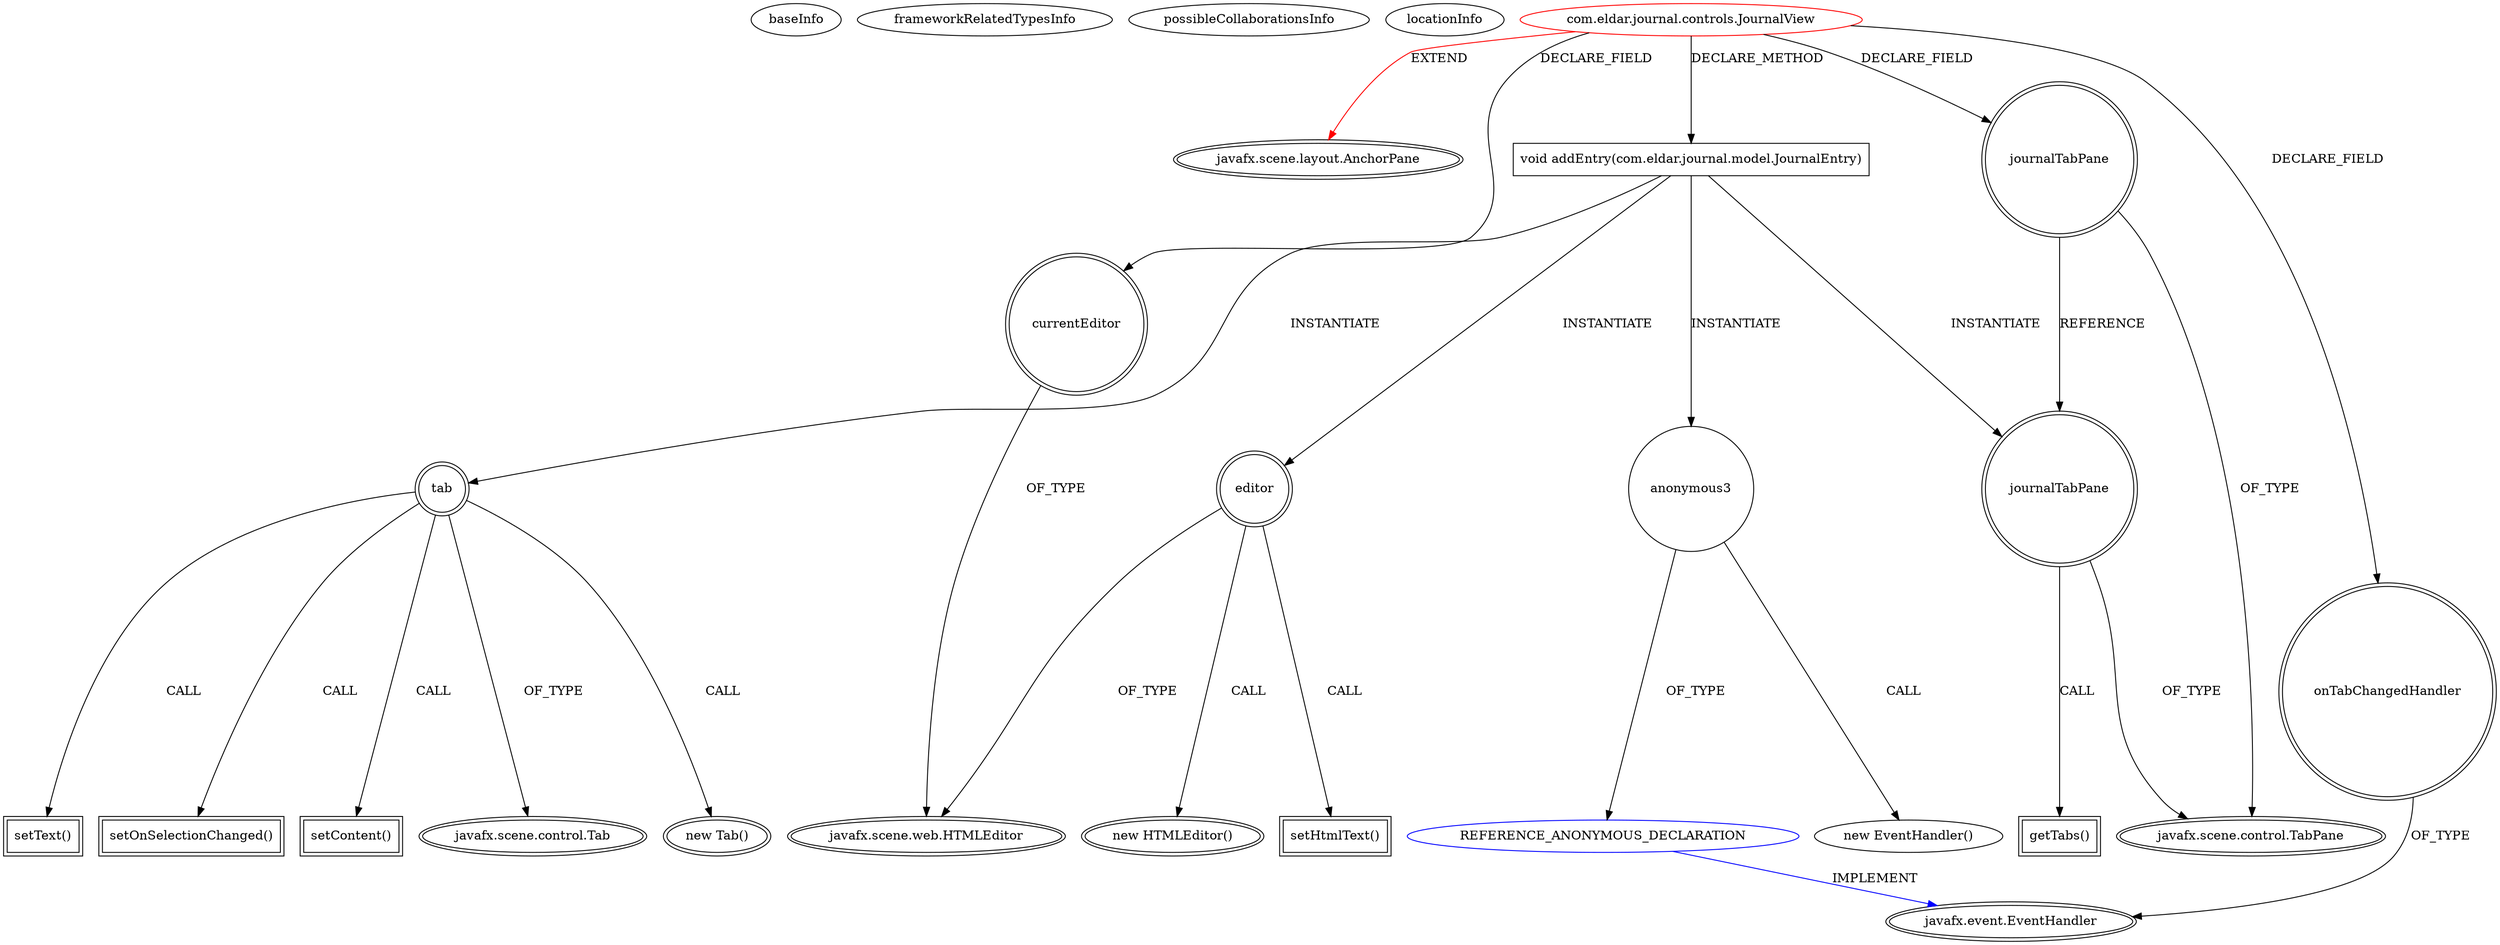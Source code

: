 digraph {
baseInfo[graphId=2598,category="extension_graph",isAnonymous=false,possibleRelation=true]
frameworkRelatedTypesInfo[0="javafx.scene.layout.AnchorPane"]
possibleCollaborationsInfo[0="2598~CLIENT_METHOD_DECLARATION-INSTANTIATION-~javafx.scene.layout.AnchorPane ~javafx.event.EventHandler ~false~true"]
locationInfo[projectName="eaglestorm-EldarJournal",filePath="/eaglestorm-EldarJournal/EldarJournal-master/src/com/eldar/journal/controls/JournalView.java",contextSignature="JournalView",graphId="2598"]
0[label="com.eldar.journal.controls.JournalView",vertexType="ROOT_CLIENT_CLASS_DECLARATION",isFrameworkType=false,color=red]
1[label="javafx.scene.layout.AnchorPane",vertexType="FRAMEWORK_CLASS_TYPE",isFrameworkType=true,peripheries=2]
2[label="currentEditor",vertexType="FIELD_DECLARATION",isFrameworkType=true,peripheries=2,shape=circle]
3[label="javafx.scene.web.HTMLEditor",vertexType="FRAMEWORK_CLASS_TYPE",isFrameworkType=true,peripheries=2]
4[label="journalTabPane",vertexType="FIELD_DECLARATION",isFrameworkType=true,peripheries=2,shape=circle]
5[label="javafx.scene.control.TabPane",vertexType="FRAMEWORK_CLASS_TYPE",isFrameworkType=true,peripheries=2]
6[label="onTabChangedHandler",vertexType="FIELD_DECLARATION",isFrameworkType=true,peripheries=2,shape=circle]
7[label="javafx.event.EventHandler",vertexType="FRAMEWORK_INTERFACE_TYPE",isFrameworkType=true,peripheries=2]
8[label="void addEntry(com.eldar.journal.model.JournalEntry)",vertexType="CLIENT_METHOD_DECLARATION",isFrameworkType=false,shape=box]
10[label="tab",vertexType="VARIABLE_EXPRESION",isFrameworkType=true,peripheries=2,shape=circle]
11[label="javafx.scene.control.Tab",vertexType="FRAMEWORK_CLASS_TYPE",isFrameworkType=true,peripheries=2]
9[label="new Tab()",vertexType="CONSTRUCTOR_CALL",isFrameworkType=true,peripheries=2]
13[label="setText()",vertexType="INSIDE_CALL",isFrameworkType=true,peripheries=2,shape=box]
15[label="setOnSelectionChanged()",vertexType="INSIDE_CALL",isFrameworkType=true,peripheries=2,shape=box]
17[label="anonymous3",vertexType="VARIABLE_EXPRESION",isFrameworkType=false,shape=circle]
18[label="REFERENCE_ANONYMOUS_DECLARATION",vertexType="REFERENCE_ANONYMOUS_DECLARATION",isFrameworkType=false,color=blue]
16[label="new EventHandler()",vertexType="CONSTRUCTOR_CALL",isFrameworkType=false]
21[label="editor",vertexType="VARIABLE_EXPRESION",isFrameworkType=true,peripheries=2,shape=circle]
20[label="new HTMLEditor()",vertexType="CONSTRUCTOR_CALL",isFrameworkType=true,peripheries=2]
24[label="setHtmlText()",vertexType="INSIDE_CALL",isFrameworkType=true,peripheries=2,shape=box]
26[label="setContent()",vertexType="INSIDE_CALL",isFrameworkType=true,peripheries=2,shape=box]
27[label="journalTabPane",vertexType="VARIABLE_EXPRESION",isFrameworkType=true,peripheries=2,shape=circle]
28[label="getTabs()",vertexType="INSIDE_CALL",isFrameworkType=true,peripheries=2,shape=box]
0->1[label="EXTEND",color=red]
0->2[label="DECLARE_FIELD"]
2->3[label="OF_TYPE"]
0->4[label="DECLARE_FIELD"]
4->5[label="OF_TYPE"]
0->6[label="DECLARE_FIELD"]
6->7[label="OF_TYPE"]
0->8[label="DECLARE_METHOD"]
8->10[label="INSTANTIATE"]
10->11[label="OF_TYPE"]
10->9[label="CALL"]
10->13[label="CALL"]
10->15[label="CALL"]
8->17[label="INSTANTIATE"]
18->7[label="IMPLEMENT",color=blue]
17->18[label="OF_TYPE"]
17->16[label="CALL"]
8->21[label="INSTANTIATE"]
21->3[label="OF_TYPE"]
21->20[label="CALL"]
21->24[label="CALL"]
10->26[label="CALL"]
8->27[label="INSTANTIATE"]
4->27[label="REFERENCE"]
27->5[label="OF_TYPE"]
27->28[label="CALL"]
}
